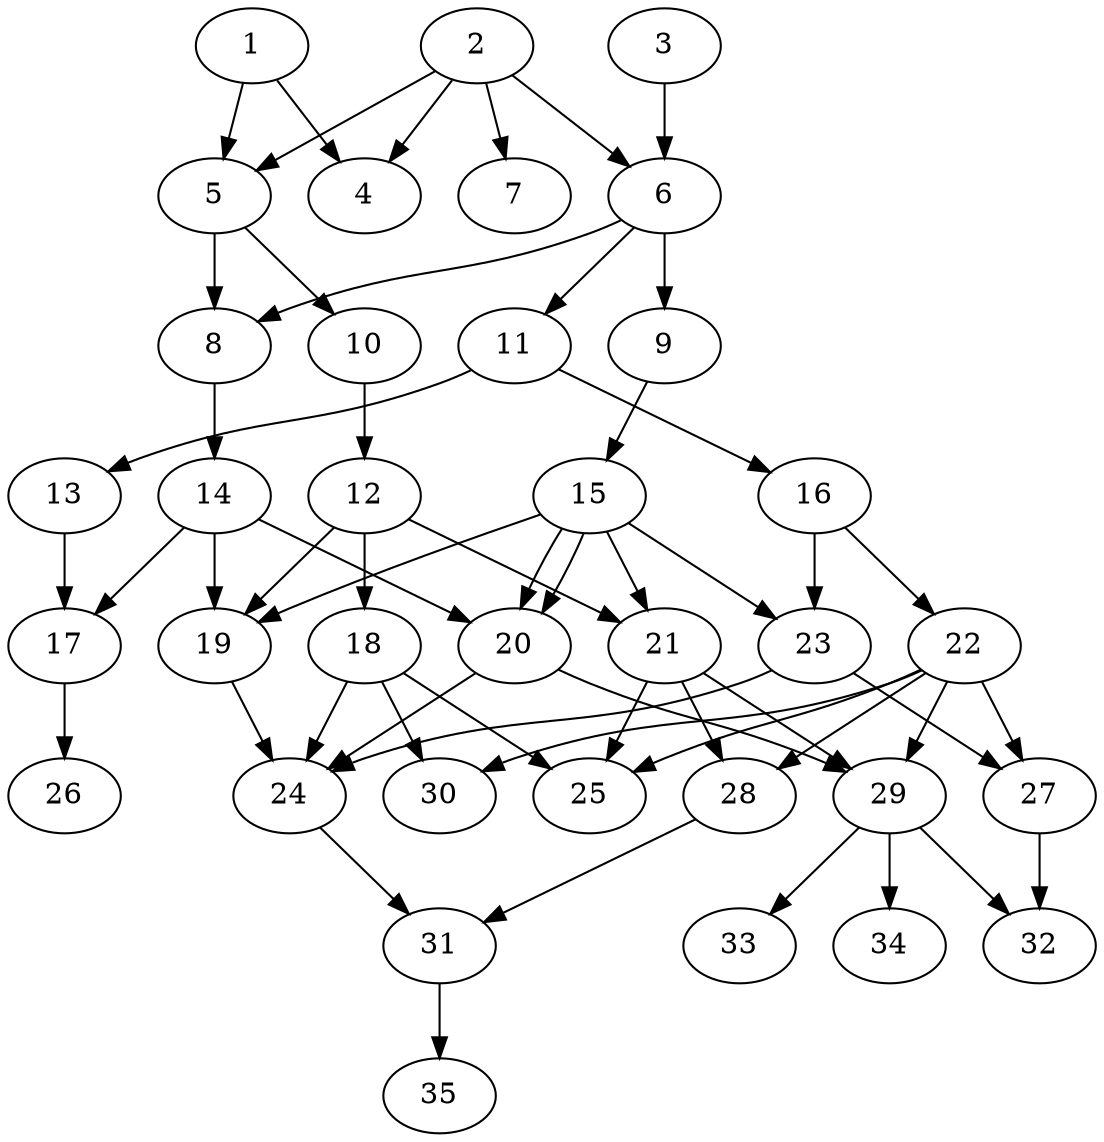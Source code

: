 // DAG (tier=2-normal, mode=compute, n=35, ccr=0.375, fat=0.508, density=0.501, regular=0.534, jump=0.147, mindata=524288, maxdata=8388608)
// DAG automatically generated by daggen at Sun Aug 24 16:33:33 2025
// /home/ermia/Project/Environments/daggen/bin/daggen --dot --ccr 0.375 --fat 0.508 --regular 0.534 --density 0.501 --jump 0.147 --mindata 524288 --maxdata 8388608 -n 35 
digraph G {
  1 [size="327550645326014208", alpha="0.05", expect_size="163775322663007104"]
  1 -> 4 [size ="149033897164800"]
  1 -> 5 [size ="149033897164800"]
  2 [size="85191434456270897152", alpha="0.01", expect_size="42595717228135448576"]
  2 -> 4 [size ="154889011331072"]
  2 -> 5 [size ="154889011331072"]
  2 -> 6 [size ="154889011331072"]
  2 -> 7 [size ="154889011331072"]
  3 [size="6988883110532394", alpha="0.18", expect_size="3494441555266197"]
  3 -> 6 [size ="147693322108928"]
  4 [size="8847339561237892", alpha="0.04", expect_size="4423669780618946"]
  5 [size="400891308250038464", alpha="0.03", expect_size="200445654125019232"]
  5 -> 8 [size ="242893495205888"]
  5 -> 10 [size ="242893495205888"]
  6 [size="83830763853474430976", alpha="0.10", expect_size="41915381926737215488"]
  6 -> 8 [size ="153235339870208"]
  6 -> 9 [size ="153235339870208"]
  6 -> 11 [size ="153235339870208"]
  7 [size="10753603772106972", alpha="0.12", expect_size="5376801886053486"]
  8 [size="25050376978760124", alpha="0.13", expect_size="12525188489380062"]
  8 -> 14 [size ="31117340049408"]
  9 [size="27680025602951232", alpha="0.09", expect_size="13840012801475616"]
  9 -> 15 [size ="509708809011200"]
  10 [size="156357289672976352", alpha="0.03", expect_size="78178644836488176"]
  10 -> 12 [size ="261097445654528"]
  11 [size="171349531020973632", alpha="0.07", expect_size="85674765510486816"]
  11 -> 13 [size ="369404902637568"]
  11 -> 16 [size ="369404902637568"]
  12 [size="234021856414235885568", alpha="0.07", expect_size="117010928207117942784"]
  12 -> 18 [size ="303804545236992"]
  12 -> 19 [size ="303804545236992"]
  12 -> 21 [size ="303804545236992"]
  13 [size="11780855234120440", alpha="0.05", expect_size="5890427617060220"]
  13 -> 17 [size ="357697794867200"]
  14 [size="462839921647955214336", alpha="0.13", expect_size="231419960823977607168"]
  14 -> 17 [size ="478678433660928"]
  14 -> 19 [size ="478678433660928"]
  14 -> 20 [size ="478678433660928"]
  15 [size="1158490380154840", alpha="0.07", expect_size="579245190077420"]
  15 -> 19 [size ="22452075757568"]
  15 -> 20 [size ="22452075757568"]
  15 -> 20 [size ="22452075757568"]
  15 -> 21 [size ="22452075757568"]
  15 -> 23 [size ="22452075757568"]
  16 [size="9493583092485450", alpha="0.19", expect_size="4746791546242725"]
  16 -> 22 [size ="541309232218112"]
  16 -> 23 [size ="541309232218112"]
  17 [size="585552769646067712000", alpha="0.13", expect_size="292776384823033856000"]
  17 -> 26 [size ="559930356531200"]
  18 [size="588352391987528204288", alpha="0.16", expect_size="294176195993764102144"]
  18 -> 24 [size ="561713682317312"]
  18 -> 25 [size ="561713682317312"]
  18 -> 30 [size ="561713682317312"]
  19 [size="24464461590163368", alpha="0.12", expect_size="12232230795081684"]
  19 -> 24 [size ="454654534090752"]
  20 [size="559245790004473", alpha="0.17", expect_size="279622895002236"]
  20 -> 24 [size ="11581521920000"]
  20 -> 29 [size ="11581521920000"]
  21 [size="883214819993088", alpha="0.02", expect_size="441607409996544"]
  21 -> 25 [size ="26459146027008"]
  21 -> 28 [size ="26459146027008"]
  21 -> 29 [size ="26459146027008"]
  22 [size="3530472032590364672", alpha="0.05", expect_size="1765236016295182336"]
  22 -> 25 [size ="18548629962752"]
  22 -> 27 [size ="18548629962752"]
  22 -> 28 [size ="18548629962752"]
  22 -> 29 [size ="18548629962752"]
  22 -> 30 [size ="18548629962752"]
  23 [size="17996275137254258", alpha="0.14", expect_size="8998137568627129"]
  23 -> 24 [size ="294189187203072"]
  23 -> 27 [size ="294189187203072"]
  24 [size="29346702410475908", alpha="0.02", expect_size="14673351205237954"]
  24 -> 31 [size ="17201880891392"]
  25 [size="90471440723734429696", alpha="0.10", expect_size="45235720361867214848"]
  26 [size="353962176261115609088", alpha="0.14", expect_size="176981088130557804544"]
  27 [size="45918402107515338752", alpha="0.10", expect_size="22959201053757669376"]
  27 -> 32 [size ="102584362729472"]
  28 [size="677602527138992", alpha="0.07", expect_size="338801263569496"]
  28 -> 31 [size ="27725389627392"]
  29 [size="261766693804941770752", alpha="0.17", expect_size="130883346902470885376"]
  29 -> 32 [size ="327365502697472"]
  29 -> 33 [size ="327365502697472"]
  29 -> 34 [size ="327365502697472"]
  30 [size="80160490542963584", alpha="0.02", expect_size="40080245271481792"]
  31 [size="25406093027208136", alpha="0.04", expect_size="12703046513604068"]
  31 -> 35 [size ="12526574108672"]
  32 [size="2704826572579096", alpha="0.17", expect_size="1352413286289548"]
  33 [size="1453943548281821", alpha="0.05", expect_size="726971774140910"]
  34 [size="547935280598857984", alpha="0.01", expect_size="273967640299428992"]
  35 [size="2665359921104551936", alpha="0.06", expect_size="1332679960552275968"]
}
